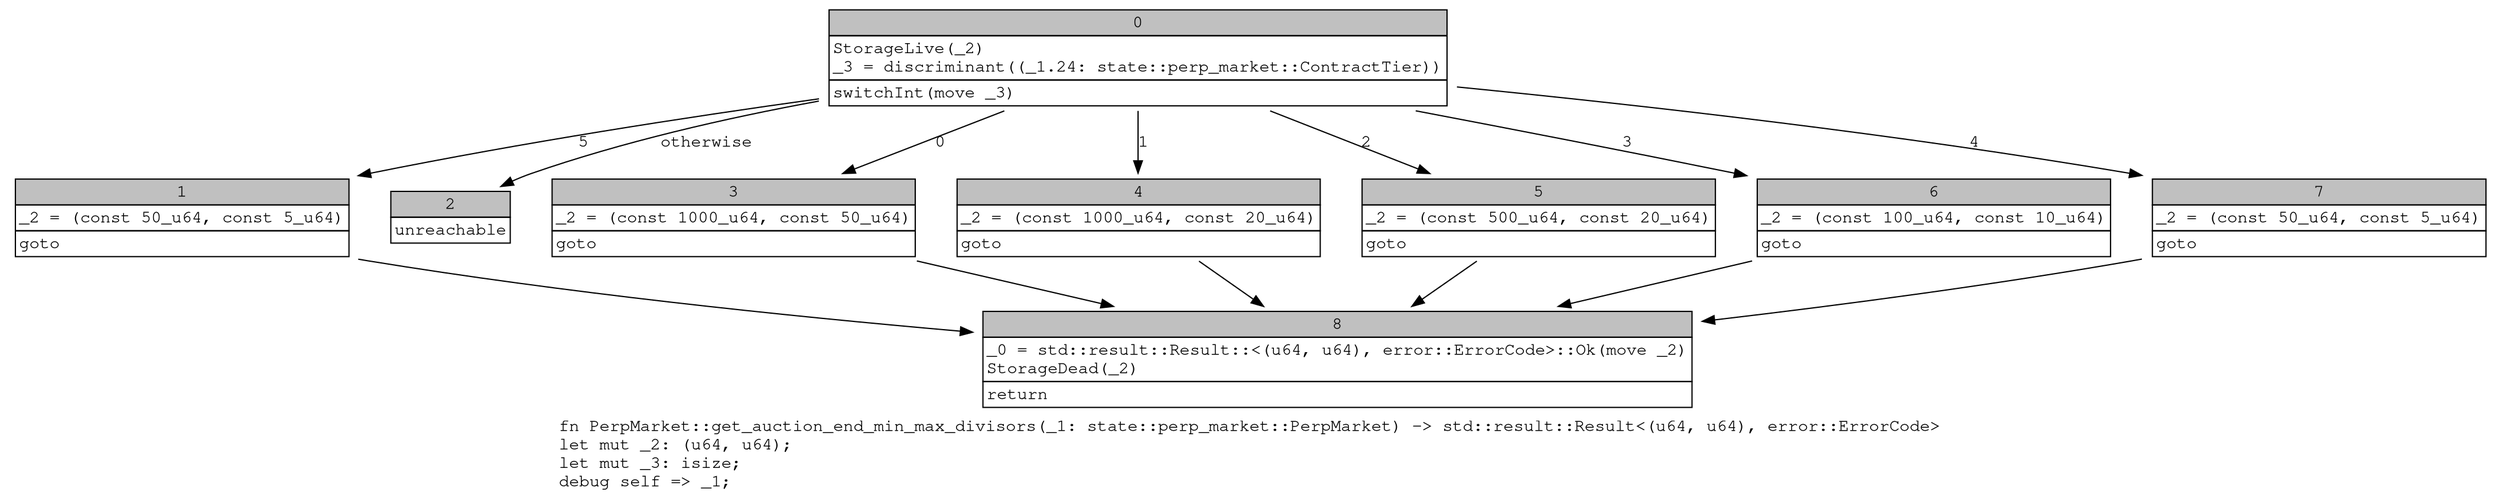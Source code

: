 digraph Mir_0_3796 {
    graph [fontname="Courier, monospace"];
    node [fontname="Courier, monospace"];
    edge [fontname="Courier, monospace"];
    label=<fn PerpMarket::get_auction_end_min_max_divisors(_1: state::perp_market::PerpMarket) -&gt; std::result::Result&lt;(u64, u64), error::ErrorCode&gt;<br align="left"/>let mut _2: (u64, u64);<br align="left"/>let mut _3: isize;<br align="left"/>debug self =&gt; _1;<br align="left"/>>;
    bb0__0_3796 [shape="none", label=<<table border="0" cellborder="1" cellspacing="0"><tr><td bgcolor="gray" align="center" colspan="1">0</td></tr><tr><td align="left" balign="left">StorageLive(_2)<br/>_3 = discriminant((_1.24: state::perp_market::ContractTier))<br/></td></tr><tr><td align="left">switchInt(move _3)</td></tr></table>>];
    bb1__0_3796 [shape="none", label=<<table border="0" cellborder="1" cellspacing="0"><tr><td bgcolor="gray" align="center" colspan="1">1</td></tr><tr><td align="left" balign="left">_2 = (const 50_u64, const 5_u64)<br/></td></tr><tr><td align="left">goto</td></tr></table>>];
    bb2__0_3796 [shape="none", label=<<table border="0" cellborder="1" cellspacing="0"><tr><td bgcolor="gray" align="center" colspan="1">2</td></tr><tr><td align="left">unreachable</td></tr></table>>];
    bb3__0_3796 [shape="none", label=<<table border="0" cellborder="1" cellspacing="0"><tr><td bgcolor="gray" align="center" colspan="1">3</td></tr><tr><td align="left" balign="left">_2 = (const 1000_u64, const 50_u64)<br/></td></tr><tr><td align="left">goto</td></tr></table>>];
    bb4__0_3796 [shape="none", label=<<table border="0" cellborder="1" cellspacing="0"><tr><td bgcolor="gray" align="center" colspan="1">4</td></tr><tr><td align="left" balign="left">_2 = (const 1000_u64, const 20_u64)<br/></td></tr><tr><td align="left">goto</td></tr></table>>];
    bb5__0_3796 [shape="none", label=<<table border="0" cellborder="1" cellspacing="0"><tr><td bgcolor="gray" align="center" colspan="1">5</td></tr><tr><td align="left" balign="left">_2 = (const 500_u64, const 20_u64)<br/></td></tr><tr><td align="left">goto</td></tr></table>>];
    bb6__0_3796 [shape="none", label=<<table border="0" cellborder="1" cellspacing="0"><tr><td bgcolor="gray" align="center" colspan="1">6</td></tr><tr><td align="left" balign="left">_2 = (const 100_u64, const 10_u64)<br/></td></tr><tr><td align="left">goto</td></tr></table>>];
    bb7__0_3796 [shape="none", label=<<table border="0" cellborder="1" cellspacing="0"><tr><td bgcolor="gray" align="center" colspan="1">7</td></tr><tr><td align="left" balign="left">_2 = (const 50_u64, const 5_u64)<br/></td></tr><tr><td align="left">goto</td></tr></table>>];
    bb8__0_3796 [shape="none", label=<<table border="0" cellborder="1" cellspacing="0"><tr><td bgcolor="gray" align="center" colspan="1">8</td></tr><tr><td align="left" balign="left">_0 = std::result::Result::&lt;(u64, u64), error::ErrorCode&gt;::Ok(move _2)<br/>StorageDead(_2)<br/></td></tr><tr><td align="left">return</td></tr></table>>];
    bb0__0_3796 -> bb3__0_3796 [label="0"];
    bb0__0_3796 -> bb4__0_3796 [label="1"];
    bb0__0_3796 -> bb5__0_3796 [label="2"];
    bb0__0_3796 -> bb6__0_3796 [label="3"];
    bb0__0_3796 -> bb7__0_3796 [label="4"];
    bb0__0_3796 -> bb1__0_3796 [label="5"];
    bb0__0_3796 -> bb2__0_3796 [label="otherwise"];
    bb1__0_3796 -> bb8__0_3796 [label=""];
    bb3__0_3796 -> bb8__0_3796 [label=""];
    bb4__0_3796 -> bb8__0_3796 [label=""];
    bb5__0_3796 -> bb8__0_3796 [label=""];
    bb6__0_3796 -> bb8__0_3796 [label=""];
    bb7__0_3796 -> bb8__0_3796 [label=""];
}
